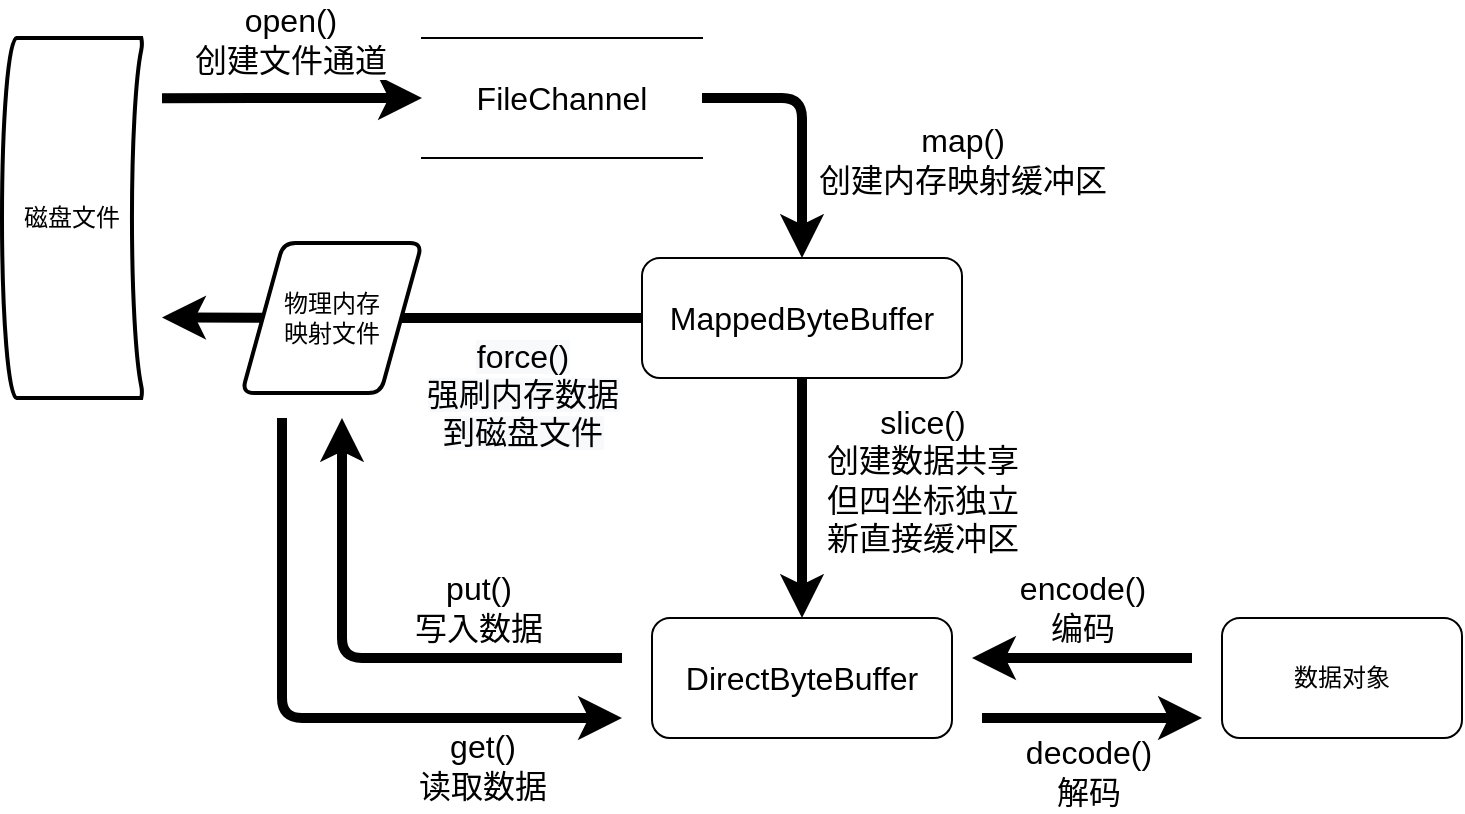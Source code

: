 <mxfile version="14.1.8" type="device"><diagram id="MqXfP0rn1uAtq_aGqxyR" name="第 1 页"><mxGraphModel dx="946" dy="672" grid="1" gridSize="10" guides="1" tooltips="1" connect="1" arrows="1" fold="1" page="1" pageScale="1" pageWidth="1169" pageHeight="827" math="0" shadow="0"><root><mxCell id="0"/><mxCell id="1" parent="0"/><mxCell id="PGOoRLOAAQ4ZigmfeLUq-28" style="edgeStyle=orthogonalEdgeStyle;rounded=0;orthogonalLoop=1;jettySize=auto;html=1;exitX=0;exitY=0.5;exitDx=0;exitDy=0;startArrow=classic;startFill=1;endArrow=none;endFill=0;strokeWidth=5;" parent="1" source="PGOoRLOAAQ4ZigmfeLUq-2" edge="1"><mxGeometry relative="1" as="geometry"><mxPoint x="180.0" y="350.103" as="targetPoint"/></mxGeometry></mxCell><mxCell id="PGOoRLOAAQ4ZigmfeLUq-29" value="&lt;font style=&quot;font-size: 16px&quot;&gt;open()&lt;br&gt;创建文件通道&lt;/font&gt;" style="edgeLabel;html=1;align=center;verticalAlign=middle;resizable=0;points=[];" parent="PGOoRLOAAQ4ZigmfeLUq-28" vertex="1" connectable="0"><mxGeometry x="0.333" y="-4" relative="1" as="geometry"><mxPoint x="19.91" y="-26.1" as="offset"/></mxGeometry></mxCell><mxCell id="PGOoRLOAAQ4ZigmfeLUq-2" value="&lt;pre&gt;&lt;font face=&quot;Helvetica&quot; style=&quot;font-size: 16px&quot;&gt;FileChannel&lt;/font&gt;&lt;/pre&gt;" style="shape=partialRectangle;whiteSpace=wrap;html=1;left=0;right=0;fillColor=none;" parent="1" vertex="1"><mxGeometry x="310" y="320" width="140" height="60" as="geometry"/></mxCell><mxCell id="PGOoRLOAAQ4ZigmfeLUq-19" value="" style="edgeStyle=orthogonalEdgeStyle;rounded=0;orthogonalLoop=1;jettySize=auto;html=1;strokeWidth=5;" parent="1" source="PGOoRLOAAQ4ZigmfeLUq-5" target="PGOoRLOAAQ4ZigmfeLUq-18" edge="1"><mxGeometry relative="1" as="geometry"/></mxCell><mxCell id="PGOoRLOAAQ4ZigmfeLUq-20" value="&lt;font style=&quot;font-size: 16px&quot;&gt;slice()&lt;br&gt;创建数据共享&lt;br&gt;但四坐标独立&lt;br&gt;新直接缓冲区&lt;br&gt;&lt;/font&gt;" style="edgeLabel;html=1;align=center;verticalAlign=middle;resizable=0;points=[];" parent="PGOoRLOAAQ4ZigmfeLUq-19" vertex="1" connectable="0"><mxGeometry x="-0.153" y="3" relative="1" as="geometry"><mxPoint x="57" as="offset"/></mxGeometry></mxCell><mxCell id="PGOoRLOAAQ4ZigmfeLUq-21" style="edgeStyle=orthogonalEdgeStyle;rounded=0;orthogonalLoop=1;jettySize=auto;html=1;exitX=0;exitY=0.5;exitDx=0;exitDy=0;strokeWidth=5;" parent="1" source="PGOoRLOAAQ4ZigmfeLUq-5" edge="1"><mxGeometry relative="1" as="geometry"><mxPoint x="180.0" y="459.759" as="targetPoint"/></mxGeometry></mxCell><mxCell id="PGOoRLOAAQ4ZigmfeLUq-22" value="&lt;span style=&quot;font-size: 16px ; background-color: rgb(248 , 249 , 250)&quot;&gt;force()&lt;br&gt;强刷内存数据&lt;br&gt;到磁盘文件&lt;br&gt;&lt;/span&gt;" style="edgeLabel;html=1;align=center;verticalAlign=middle;resizable=0;points=[];" parent="PGOoRLOAAQ4ZigmfeLUq-21" vertex="1" connectable="0"><mxGeometry x="0.001" y="-71" relative="1" as="geometry"><mxPoint x="59.75" y="108.67" as="offset"/></mxGeometry></mxCell><mxCell id="PGOoRLOAAQ4ZigmfeLUq-5" value="&lt;font style=&quot;font-size: 16px&quot;&gt;MappedByteBuffer&lt;/font&gt;" style="rounded=1;whiteSpace=wrap;html=1;" parent="1" vertex="1"><mxGeometry x="420" y="430" width="160" height="60" as="geometry"/></mxCell><mxCell id="PGOoRLOAAQ4ZigmfeLUq-6" value="磁盘文件" style="strokeWidth=2;html=1;shape=mxgraph.flowchart.stored_data;whiteSpace=wrap;" parent="1" vertex="1"><mxGeometry x="100" y="320" width="70" height="180" as="geometry"/></mxCell><mxCell id="PGOoRLOAAQ4ZigmfeLUq-7" value="物理内存&lt;br&gt;映射文件" style="shape=parallelogram;html=1;strokeWidth=2;perimeter=parallelogramPerimeter;whiteSpace=wrap;rounded=1;arcSize=12;size=0.23;" parent="1" vertex="1"><mxGeometry x="220" y="422.5" width="90" height="75" as="geometry"/></mxCell><mxCell id="PGOoRLOAAQ4ZigmfeLUq-16" value="" style="edgeStyle=segmentEdgeStyle;endArrow=classic;html=1;exitX=1;exitY=0.5;exitDx=0;exitDy=0;strokeWidth=5;" parent="1" source="PGOoRLOAAQ4ZigmfeLUq-2" target="PGOoRLOAAQ4ZigmfeLUq-5" edge="1"><mxGeometry width="50" height="50" relative="1" as="geometry"><mxPoint x="475" y="370" as="sourcePoint"/><mxPoint x="525" y="320" as="targetPoint"/></mxGeometry></mxCell><mxCell id="PGOoRLOAAQ4ZigmfeLUq-17" value="&lt;font style=&quot;font-size: 16px&quot;&gt;map()&lt;br&gt;创建内存映射缓冲区&lt;/font&gt;" style="edgeLabel;html=1;align=center;verticalAlign=middle;resizable=0;points=[];" parent="PGOoRLOAAQ4ZigmfeLUq-16" vertex="1" connectable="0"><mxGeometry x="-0.07" y="-14" relative="1" as="geometry"><mxPoint x="94" y="20" as="offset"/></mxGeometry></mxCell><mxCell id="PGOoRLOAAQ4ZigmfeLUq-18" value="&lt;font style=&quot;font-size: 16px&quot;&gt;DirectByteBuffer&lt;/font&gt;" style="whiteSpace=wrap;html=1;rounded=1;" parent="1" vertex="1"><mxGeometry x="425" y="610" width="150" height="60" as="geometry"/></mxCell><mxCell id="PGOoRLOAAQ4ZigmfeLUq-24" value="" style="edgeStyle=segmentEdgeStyle;endArrow=classic;html=1;strokeWidth=5;" parent="1" edge="1"><mxGeometry width="50" height="50" relative="1" as="geometry"><mxPoint x="410" y="630" as="sourcePoint"/><mxPoint x="270" y="510" as="targetPoint"/></mxGeometry></mxCell><mxCell id="PGOoRLOAAQ4ZigmfeLUq-25" value="&lt;font style=&quot;font-size: 16px&quot;&gt;put()&lt;br&gt;写入数据&lt;br&gt;&lt;/font&gt;" style="edgeLabel;html=1;align=center;verticalAlign=middle;resizable=0;points=[];" parent="PGOoRLOAAQ4ZigmfeLUq-24" vertex="1" connectable="0"><mxGeometry x="-0.212" y="-1" relative="1" as="geometry"><mxPoint x="30.35" y="-24.02" as="offset"/></mxGeometry></mxCell><mxCell id="PGOoRLOAAQ4ZigmfeLUq-26" value="" style="edgeStyle=segmentEdgeStyle;endArrow=none;html=1;strokeWidth=5;endFill=0;startArrow=classic;startFill=1;" parent="1" edge="1"><mxGeometry width="50" height="50" relative="1" as="geometry"><mxPoint x="410" y="660" as="sourcePoint"/><mxPoint x="240" y="510" as="targetPoint"/></mxGeometry></mxCell><mxCell id="PGOoRLOAAQ4ZigmfeLUq-27" value="&lt;font style=&quot;font-size: 16px&quot;&gt;get()&lt;br&gt;读取数据&lt;/font&gt;" style="edgeLabel;html=1;align=center;verticalAlign=middle;resizable=0;points=[];" parent="PGOoRLOAAQ4ZigmfeLUq-26" vertex="1" connectable="0"><mxGeometry x="0.079" y="-2" relative="1" as="geometry"><mxPoint x="98" y="25.97" as="offset"/></mxGeometry></mxCell><mxCell id="_YYOtRXYUxrclcoUQ6aU-1" value="数据对象" style="rounded=1;whiteSpace=wrap;html=1;" vertex="1" parent="1"><mxGeometry x="710" y="610" width="120" height="60" as="geometry"/></mxCell><mxCell id="_YYOtRXYUxrclcoUQ6aU-2" value="" style="endArrow=classic;html=1;strokeWidth=5;" edge="1" parent="1"><mxGeometry width="50" height="50" relative="1" as="geometry"><mxPoint x="695" y="630" as="sourcePoint"/><mxPoint x="585" y="630" as="targetPoint"/></mxGeometry></mxCell><mxCell id="_YYOtRXYUxrclcoUQ6aU-5" value="&lt;font style=&quot;font-size: 16px&quot;&gt;encode()&lt;br&gt;编码&lt;/font&gt;" style="edgeLabel;html=1;align=center;verticalAlign=middle;resizable=0;points=[];" vertex="1" connectable="0" parent="_YYOtRXYUxrclcoUQ6aU-2"><mxGeometry x="-0.018" y="-1" relative="1" as="geometry"><mxPoint x="-1" y="-24" as="offset"/></mxGeometry></mxCell><mxCell id="_YYOtRXYUxrclcoUQ6aU-3" value="" style="endArrow=classic;html=1;strokeWidth=5;" edge="1" parent="1"><mxGeometry width="50" height="50" relative="1" as="geometry"><mxPoint x="590" y="660" as="sourcePoint"/><mxPoint x="700" y="660" as="targetPoint"/></mxGeometry></mxCell><mxCell id="_YYOtRXYUxrclcoUQ6aU-6" value="&lt;font style=&quot;font-size: 16px&quot;&gt;decode()&lt;br&gt;解码&lt;/font&gt;" style="edgeLabel;html=1;align=center;verticalAlign=middle;resizable=0;points=[];" vertex="1" connectable="0" parent="1"><mxGeometry x="640" y="680" as="geometry"><mxPoint x="3" y="7" as="offset"/></mxGeometry></mxCell></root></mxGraphModel></diagram></mxfile>